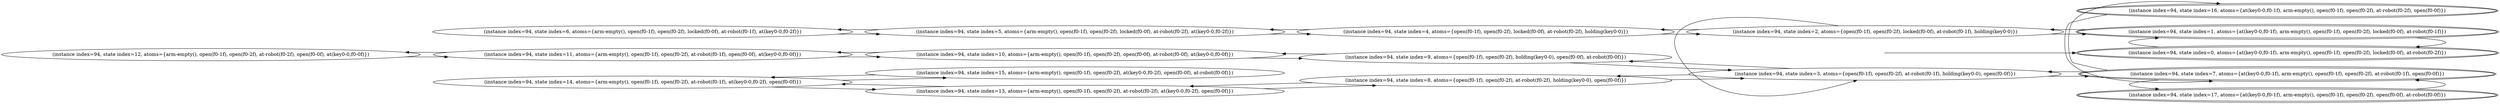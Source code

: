 digraph {
rankdir="LR"
s12[label="(instance index=94, state index=12, atoms={arm-empty(), open(f0-1f), open(f0-2f), at-robot(f0-2f), open(f0-0f), at(key0-0,f0-0f)})"]
s15[label="(instance index=94, state index=15, atoms={arm-empty(), open(f0-1f), open(f0-2f), at(key0-0,f0-2f), open(f0-0f), at-robot(f0-0f)})"]
s6[label="(instance index=94, state index=6, atoms={arm-empty(), open(f0-1f), open(f0-2f), locked(f0-0f), at-robot(f0-1f), at(key0-0,f0-2f)})"]
s11[label="(instance index=94, state index=11, atoms={arm-empty(), open(f0-1f), open(f0-2f), at-robot(f0-1f), open(f0-0f), at(key0-0,f0-0f)})"]
s14[label="(instance index=94, state index=14, atoms={arm-empty(), open(f0-1f), open(f0-2f), at-robot(f0-1f), at(key0-0,f0-2f), open(f0-0f)})"]
s13[label="(instance index=94, state index=13, atoms={arm-empty(), open(f0-1f), open(f0-2f), at-robot(f0-2f), at(key0-0,f0-2f), open(f0-0f)})"]
s10[label="(instance index=94, state index=10, atoms={arm-empty(), open(f0-1f), open(f0-2f), open(f0-0f), at-robot(f0-0f), at(key0-0,f0-0f)})"]
s5[label="(instance index=94, state index=5, atoms={arm-empty(), open(f0-1f), open(f0-2f), locked(f0-0f), at-robot(f0-2f), at(key0-0,f0-2f)})"]
s4[label="(instance index=94, state index=4, atoms={open(f0-1f), open(f0-2f), locked(f0-0f), at-robot(f0-2f), holding(key0-0)})"]
s8[label="(instance index=94, state index=8, atoms={open(f0-1f), open(f0-2f), at-robot(f0-2f), holding(key0-0), open(f0-0f)})"]
s9[label="(instance index=94, state index=9, atoms={open(f0-1f), open(f0-2f), holding(key0-0), open(f0-0f), at-robot(f0-0f)})"]
s3[label="(instance index=94, state index=3, atoms={open(f0-1f), open(f0-2f), at-robot(f0-1f), holding(key0-0), open(f0-0f)})"]
s2[label="(instance index=94, state index=2, atoms={open(f0-1f), open(f0-2f), locked(f0-0f), at-robot(f0-1f), holding(key0-0)})"]
s17[peripheries=2,label="(instance index=94, state index=17, atoms={at(key0-0,f0-1f), arm-empty(), open(f0-1f), open(f0-2f), open(f0-0f), at-robot(f0-0f)})"]
s7[peripheries=2,label="(instance index=94, state index=7, atoms={at(key0-0,f0-1f), arm-empty(), open(f0-1f), open(f0-2f), at-robot(f0-1f), open(f0-0f)})"]
s16[peripheries=2,label="(instance index=94, state index=16, atoms={at(key0-0,f0-1f), arm-empty(), open(f0-1f), open(f0-2f), at-robot(f0-2f), open(f0-0f)})"]
s1[peripheries=2,label="(instance index=94, state index=1, atoms={at(key0-0,f0-1f), arm-empty(), open(f0-1f), open(f0-2f), locked(f0-0f), at-robot(f0-1f)})"]
s0[peripheries=2,label="(instance index=94, state index=0, atoms={at(key0-0,f0-1f), arm-empty(), open(f0-1f), open(f0-2f), locked(f0-0f), at-robot(f0-2f)})"]
Dangling [ label = "", style = invis ]
{ rank = same; Dangling }
Dangling -> s0
{ rank = same; s0}
{ rank = same; s6,s11,s14}
{ rank = same; s13,s10,s5}
{ rank = same; s4,s8,s9}
{ rank = same; s3,s2}
{ rank = same; s17,s7,s16,s1,s0}
{
s12->s11
s15->s14
}
{
s6->s5
s11->s12
s11->s10
s14->s15
s14->s13
}
{
s13->s14
s13->s8
s10->s11
s10->s9
s5->s6
s5->s4
}
{
s4->s5
s4->s2
s8->s13
s8->s3
s9->s3
s9->s10
}
{
s3->s7
s3->s9
s3->s8
s2->s3
s2->s4
s2->s1
}
{
s17->s7
s7->s3
s7->s17
s7->s16
s16->s7
s1->s2
s1->s0
s0->s1
}
}
